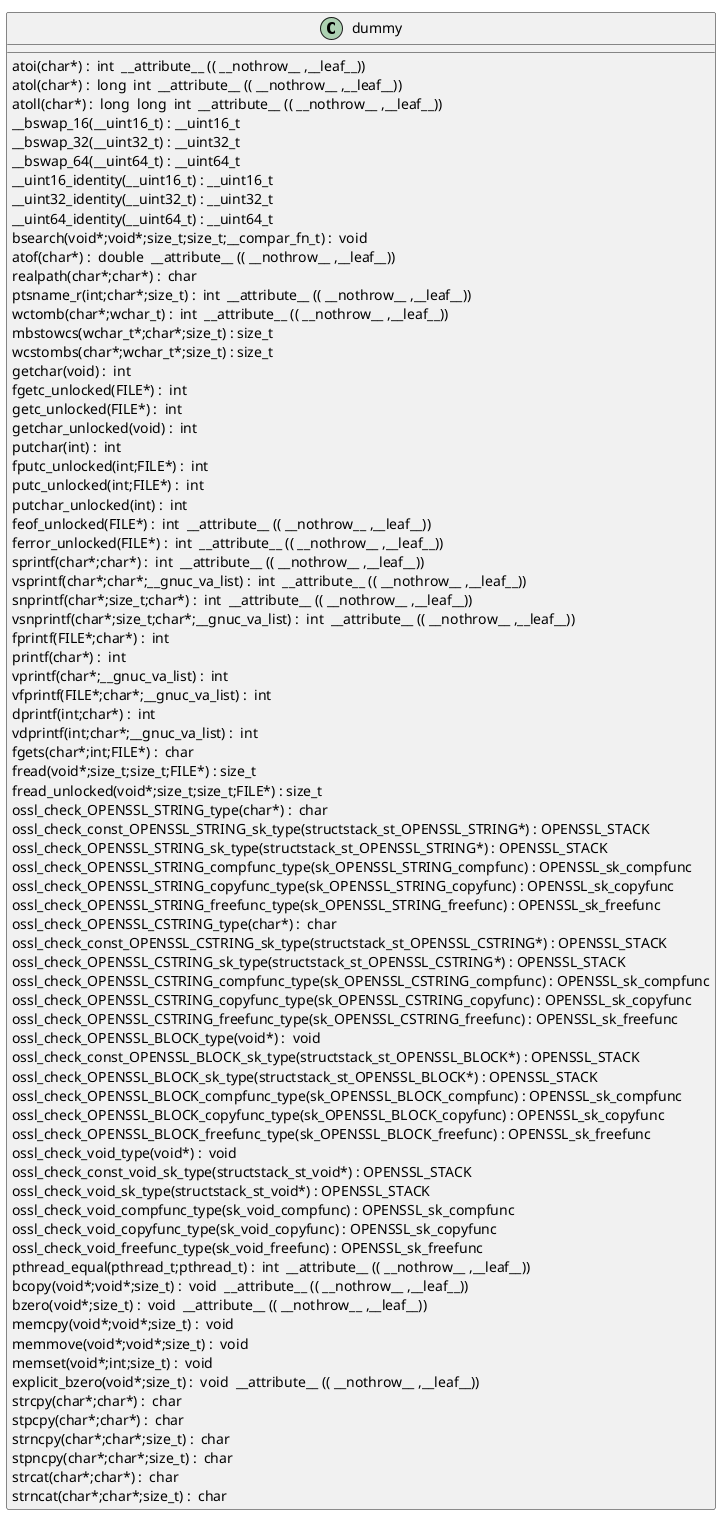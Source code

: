 @startuml
!pragma layout smetana
class dummy {
atoi(char*) :  int  __attribute__ (( __nothrow__ ,__leaf__)) [[[./../.././qc/crypto/asn1_dsa.c.html#191]]]
atol(char*) :  long  int  __attribute__ (( __nothrow__ ,__leaf__)) [[[./../.././qc/crypto/asn1_dsa.c.html#196]]]
atoll(char*) :  long  long  int  __attribute__ (( __nothrow__ ,__leaf__)) [[[./../.././qc/crypto/asn1_dsa.c.html#203]]]
__bswap_16(__uint16_t) : __uint16_t [[[./../.././qc/crypto/asn1_dsa.c.html#503]]]
__bswap_32(__uint32_t) : __uint32_t [[[./../.././qc/crypto/asn1_dsa.c.html#518]]]
__bswap_64(__uint64_t) : __uint64_t [[[./../.././qc/crypto/asn1_dsa.c.html#528]]]
__uint16_identity(__uint16_t) : __uint16_t [[[./../.././qc/crypto/asn1_dsa.c.html#540]]]
__uint32_identity(__uint32_t) : __uint32_t [[[./../.././qc/crypto/asn1_dsa.c.html#546]]]
__uint64_identity(__uint64_t) : __uint64_t [[[./../.././qc/crypto/asn1_dsa.c.html#552]]]
bsearch(void*;void*;size_t;size_t;__compar_fn_t) :  void  [[[./../.././qc/crypto/asn1_dsa.c.html#1220]]]
atof(char*) :  double  __attribute__ (( __nothrow__ ,__leaf__)) [[[./../.././qc/crypto/asn1_dsa.c.html#1]]]
realpath(char*;char*) :  char  [[[./../.././qc/crypto/asn1_dsa.c.html#1]]]
ptsname_r(int;char*;size_t) :  int  __attribute__ (( __nothrow__ ,__leaf__)) [[[./../.././qc/crypto/asn1_dsa.c.html#1]]]
wctomb(char*;wchar_t) :  int  __attribute__ (( __nothrow__ ,__leaf__)) [[[./../.././qc/crypto/asn1_dsa.c.html#1]]]
mbstowcs(wchar_t*;char*;size_t) : size_t [[[./../.././qc/crypto/asn1_dsa.c.html#1]]]
wcstombs(char*;wchar_t*;size_t) : size_t [[[./../.././qc/crypto/asn1_dsa.c.html#1]]]
getchar(void) :  int  [[[./../.././qc/crypto/asn1_dsa.c.html#1]]]
fgetc_unlocked(FILE*) :  int  [[[./../.././qc/crypto/asn1_dsa.c.html#1]]]
getc_unlocked(FILE*) :  int  [[[./../.././qc/crypto/asn1_dsa.c.html#1]]]
getchar_unlocked(void) :  int  [[[./../.././qc/crypto/asn1_dsa.c.html#1]]]
putchar(int) :  int  [[[./../.././qc/crypto/asn1_dsa.c.html#1]]]
fputc_unlocked(int;FILE*) :  int  [[[./../.././qc/crypto/asn1_dsa.c.html#1]]]
putc_unlocked(int;FILE*) :  int  [[[./../.././qc/crypto/asn1_dsa.c.html#1]]]
putchar_unlocked(int) :  int  [[[./../.././qc/crypto/asn1_dsa.c.html#1]]]
feof_unlocked(FILE*) :  int  __attribute__ (( __nothrow__ ,__leaf__)) [[[./../.././qc/crypto/asn1_dsa.c.html#1]]]
ferror_unlocked(FILE*) :  int  __attribute__ (( __nothrow__ ,__leaf__)) [[[./../.././qc/crypto/asn1_dsa.c.html#1]]]
sprintf(char*;char*) :  int  __attribute__ (( __nothrow__ ,__leaf__)) [[[./../.././qc/crypto/asn1_dsa.c.html#1]]]
vsprintf(char*;char*;__gnuc_va_list) :  int  __attribute__ (( __nothrow__ ,__leaf__)) [[[./../.././qc/crypto/asn1_dsa.c.html#1]]]
snprintf(char*;size_t;char*) :  int  __attribute__ (( __nothrow__ ,__leaf__)) [[[./../.././qc/crypto/asn1_dsa.c.html#1]]]
vsnprintf(char*;size_t;char*;__gnuc_va_list) :  int  __attribute__ (( __nothrow__ ,__leaf__)) [[[./../.././qc/crypto/asn1_dsa.c.html#1]]]
fprintf(FILE*;char*) :  int  [[[./../.././qc/crypto/asn1_dsa.c.html#1]]]
printf(char*) :  int  [[[./../.././qc/crypto/asn1_dsa.c.html#1]]]
vprintf(char*;__gnuc_va_list) :  int  [[[./../.././qc/crypto/asn1_dsa.c.html#1]]]
vfprintf(FILE*;char*;__gnuc_va_list) :  int  [[[./../.././qc/crypto/asn1_dsa.c.html#1]]]
dprintf(int;char*) :  int  [[[./../.././qc/crypto/asn1_dsa.c.html#1]]]
vdprintf(int;char*;__gnuc_va_list) :  int  [[[./../.././qc/crypto/asn1_dsa.c.html#1]]]
fgets(char*;int;FILE*) :  char  [[[./../.././qc/crypto/asn1_dsa.c.html#1]]]
fread(void*;size_t;size_t;FILE*) : size_t [[[./../.././qc/crypto/asn1_dsa.c.html#1]]]
fread_unlocked(void*;size_t;size_t;FILE*) : size_t [[[./../.././qc/crypto/asn1_dsa.c.html#1]]]
ossl_check_OPENSSL_STRING_type(char*) :  char  [[[./../.././qc/crypto/asn1_dsa.c.html#1]]]
ossl_check_const_OPENSSL_STRING_sk_type(structstack_st_OPENSSL_STRING*) : OPENSSL_STACK [[[./../.././qc/crypto/asn1_dsa.c.html#1]]]
ossl_check_OPENSSL_STRING_sk_type(structstack_st_OPENSSL_STRING*) : OPENSSL_STACK [[[./../.././qc/crypto/asn1_dsa.c.html#1]]]
ossl_check_OPENSSL_STRING_compfunc_type(sk_OPENSSL_STRING_compfunc) : OPENSSL_sk_compfunc [[[./../.././qc/crypto/asn1_dsa.c.html#1]]]
ossl_check_OPENSSL_STRING_copyfunc_type(sk_OPENSSL_STRING_copyfunc) : OPENSSL_sk_copyfunc [[[./../.././qc/crypto/asn1_dsa.c.html#1]]]
ossl_check_OPENSSL_STRING_freefunc_type(sk_OPENSSL_STRING_freefunc) : OPENSSL_sk_freefunc [[[./../.././qc/crypto/asn1_dsa.c.html#1]]]
ossl_check_OPENSSL_CSTRING_type(char*) :  char  [[[./../.././qc/crypto/asn1_dsa.c.html#1]]]
ossl_check_const_OPENSSL_CSTRING_sk_type(structstack_st_OPENSSL_CSTRING*) : OPENSSL_STACK [[[./../.././qc/crypto/asn1_dsa.c.html#1]]]
ossl_check_OPENSSL_CSTRING_sk_type(structstack_st_OPENSSL_CSTRING*) : OPENSSL_STACK [[[./../.././qc/crypto/asn1_dsa.c.html#1]]]
ossl_check_OPENSSL_CSTRING_compfunc_type(sk_OPENSSL_CSTRING_compfunc) : OPENSSL_sk_compfunc [[[./../.././qc/crypto/asn1_dsa.c.html#1]]]
ossl_check_OPENSSL_CSTRING_copyfunc_type(sk_OPENSSL_CSTRING_copyfunc) : OPENSSL_sk_copyfunc [[[./../.././qc/crypto/asn1_dsa.c.html#1]]]
ossl_check_OPENSSL_CSTRING_freefunc_type(sk_OPENSSL_CSTRING_freefunc) : OPENSSL_sk_freefunc [[[./../.././qc/crypto/asn1_dsa.c.html#1]]]
ossl_check_OPENSSL_BLOCK_type(void*) :  void  [[[./../.././qc/crypto/asn1_dsa.c.html#1]]]
ossl_check_const_OPENSSL_BLOCK_sk_type(structstack_st_OPENSSL_BLOCK*) : OPENSSL_STACK [[[./../.././qc/crypto/asn1_dsa.c.html#1]]]
ossl_check_OPENSSL_BLOCK_sk_type(structstack_st_OPENSSL_BLOCK*) : OPENSSL_STACK [[[./../.././qc/crypto/asn1_dsa.c.html#1]]]
ossl_check_OPENSSL_BLOCK_compfunc_type(sk_OPENSSL_BLOCK_compfunc) : OPENSSL_sk_compfunc [[[./../.././qc/crypto/asn1_dsa.c.html#1]]]
ossl_check_OPENSSL_BLOCK_copyfunc_type(sk_OPENSSL_BLOCK_copyfunc) : OPENSSL_sk_copyfunc [[[./../.././qc/crypto/asn1_dsa.c.html#1]]]
ossl_check_OPENSSL_BLOCK_freefunc_type(sk_OPENSSL_BLOCK_freefunc) : OPENSSL_sk_freefunc [[[./../.././qc/crypto/asn1_dsa.c.html#1]]]
ossl_check_void_type(void*) :  void  [[[./../.././qc/crypto/asn1_dsa.c.html#1]]]
ossl_check_const_void_sk_type(structstack_st_void*) : OPENSSL_STACK [[[./../.././qc/crypto/asn1_dsa.c.html#1]]]
ossl_check_void_sk_type(structstack_st_void*) : OPENSSL_STACK [[[./../.././qc/crypto/asn1_dsa.c.html#1]]]
ossl_check_void_compfunc_type(sk_void_compfunc) : OPENSSL_sk_compfunc [[[./../.././qc/crypto/asn1_dsa.c.html#1]]]
ossl_check_void_copyfunc_type(sk_void_copyfunc) : OPENSSL_sk_copyfunc [[[./../.././qc/crypto/asn1_dsa.c.html#1]]]
ossl_check_void_freefunc_type(sk_void_freefunc) : OPENSSL_sk_freefunc [[[./../.././qc/crypto/asn1_dsa.c.html#1]]]
pthread_equal(pthread_t;pthread_t) :  int  __attribute__ (( __nothrow__ ,__leaf__)) [[[./../.././qc/crypto/asn1_dsa.c.html#1]]]
bcopy(void*;void*;size_t) :  void  __attribute__ (( __nothrow__ ,__leaf__)) [[[./../.././qc/crypto/asn1_dsa.c.html#1]]]
bzero(void*;size_t) :  void  __attribute__ (( __nothrow__ ,__leaf__)) [[[./../.././qc/crypto/asn1_dsa.c.html#1]]]
memcpy(void*;void*;size_t) :  void  [[[./../.././qc/crypto/asn1_dsa.c.html#1]]]
memmove(void*;void*;size_t) :  void  [[[./../.././qc/crypto/asn1_dsa.c.html#1]]]
memset(void*;int;size_t) :  void  [[[./../.././qc/crypto/asn1_dsa.c.html#1]]]
explicit_bzero(void*;size_t) :  void  __attribute__ (( __nothrow__ ,__leaf__)) [[[./../.././qc/crypto/asn1_dsa.c.html#1]]]
strcpy(char*;char*) :  char  [[[./../.././qc/crypto/asn1_dsa.c.html#1]]]
stpcpy(char*;char*) :  char  [[[./../.././qc/crypto/asn1_dsa.c.html#1]]]
strncpy(char*;char*;size_t) :  char  [[[./../.././qc/crypto/asn1_dsa.c.html#1]]]
stpncpy(char*;char*;size_t) :  char  [[[./../.././qc/crypto/asn1_dsa.c.html#1]]]
strcat(char*;char*) :  char  [[[./../.././qc/crypto/asn1_dsa.c.html#1]]]
strncat(char*;char*;size_t) :  char  [[[./../.././qc/crypto/asn1_dsa.c.html#1]]]
} 
@enduml
